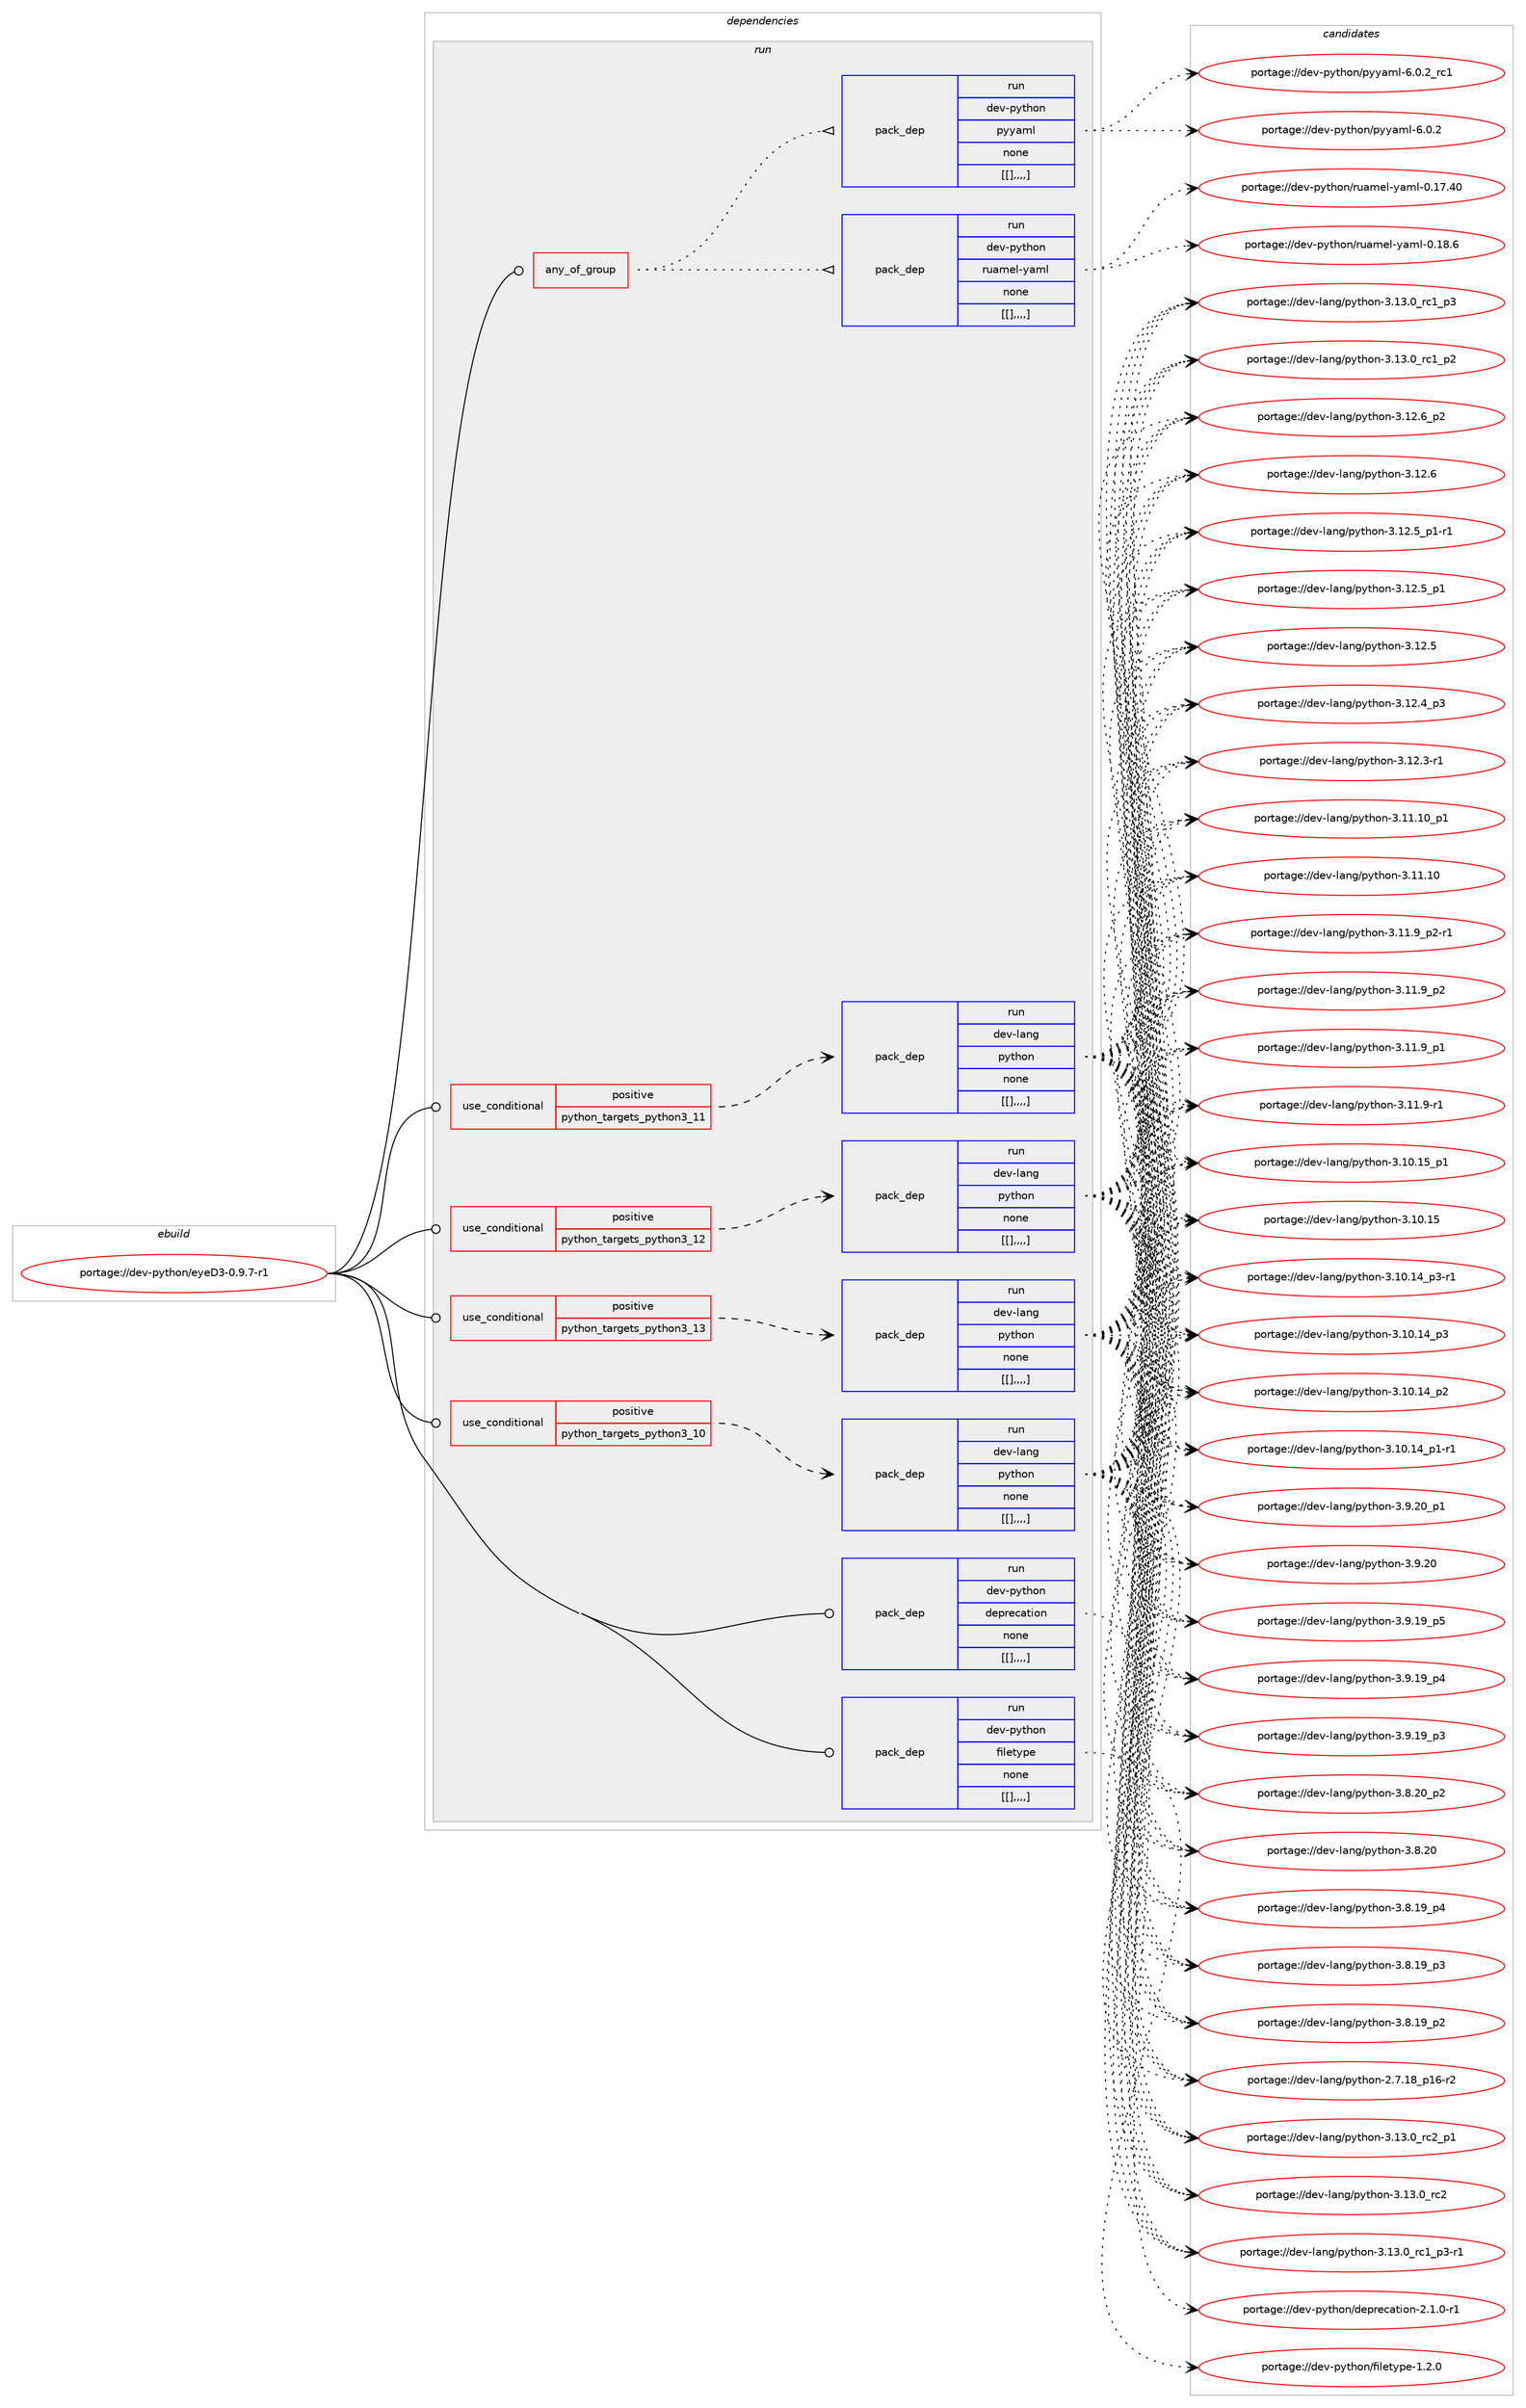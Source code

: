 digraph prolog {

# *************
# Graph options
# *************

newrank=true;
concentrate=true;
compound=true;
graph [rankdir=LR,fontname=Helvetica,fontsize=10,ranksep=1.5];#, ranksep=2.5, nodesep=0.2];
edge  [arrowhead=vee];
node  [fontname=Helvetica,fontsize=10];

# **********
# The ebuild
# **********

subgraph cluster_leftcol {
color=gray;
label=<<i>ebuild</i>>;
id [label="portage://dev-python/eyeD3-0.9.7-r1", color=red, width=4, href="../dev-python/eyeD3-0.9.7-r1.svg"];
}

# ****************
# The dependencies
# ****************

subgraph cluster_midcol {
color=gray;
label=<<i>dependencies</i>>;
subgraph cluster_compile {
fillcolor="#eeeeee";
style=filled;
label=<<i>compile</i>>;
}
subgraph cluster_compileandrun {
fillcolor="#eeeeee";
style=filled;
label=<<i>compile and run</i>>;
}
subgraph cluster_run {
fillcolor="#eeeeee";
style=filled;
label=<<i>run</i>>;
subgraph any1063 {
dependency147787 [label=<<TABLE BORDER="0" CELLBORDER="1" CELLSPACING="0" CELLPADDING="4"><TR><TD CELLPADDING="10">any_of_group</TD></TR></TABLE>>, shape=none, color=red];subgraph pack112771 {
dependency147788 [label=<<TABLE BORDER="0" CELLBORDER="1" CELLSPACING="0" CELLPADDING="4" WIDTH="220"><TR><TD ROWSPAN="6" CELLPADDING="30">pack_dep</TD></TR><TR><TD WIDTH="110">run</TD></TR><TR><TD>dev-python</TD></TR><TR><TD>ruamel-yaml</TD></TR><TR><TD>none</TD></TR><TR><TD>[[],,,,]</TD></TR></TABLE>>, shape=none, color=blue];
}
dependency147787:e -> dependency147788:w [weight=20,style="dotted",arrowhead="oinv"];
subgraph pack112772 {
dependency147789 [label=<<TABLE BORDER="0" CELLBORDER="1" CELLSPACING="0" CELLPADDING="4" WIDTH="220"><TR><TD ROWSPAN="6" CELLPADDING="30">pack_dep</TD></TR><TR><TD WIDTH="110">run</TD></TR><TR><TD>dev-python</TD></TR><TR><TD>pyyaml</TD></TR><TR><TD>none</TD></TR><TR><TD>[[],,,,]</TD></TR></TABLE>>, shape=none, color=blue];
}
dependency147787:e -> dependency147789:w [weight=20,style="dotted",arrowhead="oinv"];
}
id:e -> dependency147787:w [weight=20,style="solid",arrowhead="odot"];
subgraph cond33803 {
dependency147790 [label=<<TABLE BORDER="0" CELLBORDER="1" CELLSPACING="0" CELLPADDING="4"><TR><TD ROWSPAN="3" CELLPADDING="10">use_conditional</TD></TR><TR><TD>positive</TD></TR><TR><TD>python_targets_python3_10</TD></TR></TABLE>>, shape=none, color=red];
subgraph pack112773 {
dependency147791 [label=<<TABLE BORDER="0" CELLBORDER="1" CELLSPACING="0" CELLPADDING="4" WIDTH="220"><TR><TD ROWSPAN="6" CELLPADDING="30">pack_dep</TD></TR><TR><TD WIDTH="110">run</TD></TR><TR><TD>dev-lang</TD></TR><TR><TD>python</TD></TR><TR><TD>none</TD></TR><TR><TD>[[],,,,]</TD></TR></TABLE>>, shape=none, color=blue];
}
dependency147790:e -> dependency147791:w [weight=20,style="dashed",arrowhead="vee"];
}
id:e -> dependency147790:w [weight=20,style="solid",arrowhead="odot"];
subgraph cond33804 {
dependency147792 [label=<<TABLE BORDER="0" CELLBORDER="1" CELLSPACING="0" CELLPADDING="4"><TR><TD ROWSPAN="3" CELLPADDING="10">use_conditional</TD></TR><TR><TD>positive</TD></TR><TR><TD>python_targets_python3_11</TD></TR></TABLE>>, shape=none, color=red];
subgraph pack112774 {
dependency147793 [label=<<TABLE BORDER="0" CELLBORDER="1" CELLSPACING="0" CELLPADDING="4" WIDTH="220"><TR><TD ROWSPAN="6" CELLPADDING="30">pack_dep</TD></TR><TR><TD WIDTH="110">run</TD></TR><TR><TD>dev-lang</TD></TR><TR><TD>python</TD></TR><TR><TD>none</TD></TR><TR><TD>[[],,,,]</TD></TR></TABLE>>, shape=none, color=blue];
}
dependency147792:e -> dependency147793:w [weight=20,style="dashed",arrowhead="vee"];
}
id:e -> dependency147792:w [weight=20,style="solid",arrowhead="odot"];
subgraph cond33805 {
dependency147794 [label=<<TABLE BORDER="0" CELLBORDER="1" CELLSPACING="0" CELLPADDING="4"><TR><TD ROWSPAN="3" CELLPADDING="10">use_conditional</TD></TR><TR><TD>positive</TD></TR><TR><TD>python_targets_python3_12</TD></TR></TABLE>>, shape=none, color=red];
subgraph pack112775 {
dependency147795 [label=<<TABLE BORDER="0" CELLBORDER="1" CELLSPACING="0" CELLPADDING="4" WIDTH="220"><TR><TD ROWSPAN="6" CELLPADDING="30">pack_dep</TD></TR><TR><TD WIDTH="110">run</TD></TR><TR><TD>dev-lang</TD></TR><TR><TD>python</TD></TR><TR><TD>none</TD></TR><TR><TD>[[],,,,]</TD></TR></TABLE>>, shape=none, color=blue];
}
dependency147794:e -> dependency147795:w [weight=20,style="dashed",arrowhead="vee"];
}
id:e -> dependency147794:w [weight=20,style="solid",arrowhead="odot"];
subgraph cond33806 {
dependency147796 [label=<<TABLE BORDER="0" CELLBORDER="1" CELLSPACING="0" CELLPADDING="4"><TR><TD ROWSPAN="3" CELLPADDING="10">use_conditional</TD></TR><TR><TD>positive</TD></TR><TR><TD>python_targets_python3_13</TD></TR></TABLE>>, shape=none, color=red];
subgraph pack112776 {
dependency147797 [label=<<TABLE BORDER="0" CELLBORDER="1" CELLSPACING="0" CELLPADDING="4" WIDTH="220"><TR><TD ROWSPAN="6" CELLPADDING="30">pack_dep</TD></TR><TR><TD WIDTH="110">run</TD></TR><TR><TD>dev-lang</TD></TR><TR><TD>python</TD></TR><TR><TD>none</TD></TR><TR><TD>[[],,,,]</TD></TR></TABLE>>, shape=none, color=blue];
}
dependency147796:e -> dependency147797:w [weight=20,style="dashed",arrowhead="vee"];
}
id:e -> dependency147796:w [weight=20,style="solid",arrowhead="odot"];
subgraph pack112777 {
dependency147798 [label=<<TABLE BORDER="0" CELLBORDER="1" CELLSPACING="0" CELLPADDING="4" WIDTH="220"><TR><TD ROWSPAN="6" CELLPADDING="30">pack_dep</TD></TR><TR><TD WIDTH="110">run</TD></TR><TR><TD>dev-python</TD></TR><TR><TD>deprecation</TD></TR><TR><TD>none</TD></TR><TR><TD>[[],,,,]</TD></TR></TABLE>>, shape=none, color=blue];
}
id:e -> dependency147798:w [weight=20,style="solid",arrowhead="odot"];
subgraph pack112778 {
dependency147799 [label=<<TABLE BORDER="0" CELLBORDER="1" CELLSPACING="0" CELLPADDING="4" WIDTH="220"><TR><TD ROWSPAN="6" CELLPADDING="30">pack_dep</TD></TR><TR><TD WIDTH="110">run</TD></TR><TR><TD>dev-python</TD></TR><TR><TD>filetype</TD></TR><TR><TD>none</TD></TR><TR><TD>[[],,,,]</TD></TR></TABLE>>, shape=none, color=blue];
}
id:e -> dependency147799:w [weight=20,style="solid",arrowhead="odot"];
}
}

# **************
# The candidates
# **************

subgraph cluster_choices {
rank=same;
color=gray;
label=<<i>candidates</i>>;

subgraph choice112771 {
color=black;
nodesep=1;
choice100101118451121211161041111104711411797109101108451219710910845484649564654 [label="portage://dev-python/ruamel-yaml-0.18.6", color=red, width=4,href="../dev-python/ruamel-yaml-0.18.6.svg"];
choice10010111845112121116104111110471141179710910110845121971091084548464955465248 [label="portage://dev-python/ruamel-yaml-0.17.40", color=red, width=4,href="../dev-python/ruamel-yaml-0.17.40.svg"];
dependency147788:e -> choice100101118451121211161041111104711411797109101108451219710910845484649564654:w [style=dotted,weight="100"];
dependency147788:e -> choice10010111845112121116104111110471141179710910110845121971091084548464955465248:w [style=dotted,weight="100"];
}
subgraph choice112772 {
color=black;
nodesep=1;
choice100101118451121211161041111104711212112197109108455446484650951149949 [label="portage://dev-python/pyyaml-6.0.2_rc1", color=red, width=4,href="../dev-python/pyyaml-6.0.2_rc1.svg"];
choice100101118451121211161041111104711212112197109108455446484650 [label="portage://dev-python/pyyaml-6.0.2", color=red, width=4,href="../dev-python/pyyaml-6.0.2.svg"];
dependency147789:e -> choice100101118451121211161041111104711212112197109108455446484650951149949:w [style=dotted,weight="100"];
dependency147789:e -> choice100101118451121211161041111104711212112197109108455446484650:w [style=dotted,weight="100"];
}
subgraph choice112773 {
color=black;
nodesep=1;
choice100101118451089711010347112121116104111110455146495146489511499509511249 [label="portage://dev-lang/python-3.13.0_rc2_p1", color=red, width=4,href="../dev-lang/python-3.13.0_rc2_p1.svg"];
choice10010111845108971101034711212111610411111045514649514648951149950 [label="portage://dev-lang/python-3.13.0_rc2", color=red, width=4,href="../dev-lang/python-3.13.0_rc2.svg"];
choice1001011184510897110103471121211161041111104551464951464895114994995112514511449 [label="portage://dev-lang/python-3.13.0_rc1_p3-r1", color=red, width=4,href="../dev-lang/python-3.13.0_rc1_p3-r1.svg"];
choice100101118451089711010347112121116104111110455146495146489511499499511251 [label="portage://dev-lang/python-3.13.0_rc1_p3", color=red, width=4,href="../dev-lang/python-3.13.0_rc1_p3.svg"];
choice100101118451089711010347112121116104111110455146495146489511499499511250 [label="portage://dev-lang/python-3.13.0_rc1_p2", color=red, width=4,href="../dev-lang/python-3.13.0_rc1_p2.svg"];
choice100101118451089711010347112121116104111110455146495046549511250 [label="portage://dev-lang/python-3.12.6_p2", color=red, width=4,href="../dev-lang/python-3.12.6_p2.svg"];
choice10010111845108971101034711212111610411111045514649504654 [label="portage://dev-lang/python-3.12.6", color=red, width=4,href="../dev-lang/python-3.12.6.svg"];
choice1001011184510897110103471121211161041111104551464950465395112494511449 [label="portage://dev-lang/python-3.12.5_p1-r1", color=red, width=4,href="../dev-lang/python-3.12.5_p1-r1.svg"];
choice100101118451089711010347112121116104111110455146495046539511249 [label="portage://dev-lang/python-3.12.5_p1", color=red, width=4,href="../dev-lang/python-3.12.5_p1.svg"];
choice10010111845108971101034711212111610411111045514649504653 [label="portage://dev-lang/python-3.12.5", color=red, width=4,href="../dev-lang/python-3.12.5.svg"];
choice100101118451089711010347112121116104111110455146495046529511251 [label="portage://dev-lang/python-3.12.4_p3", color=red, width=4,href="../dev-lang/python-3.12.4_p3.svg"];
choice100101118451089711010347112121116104111110455146495046514511449 [label="portage://dev-lang/python-3.12.3-r1", color=red, width=4,href="../dev-lang/python-3.12.3-r1.svg"];
choice10010111845108971101034711212111610411111045514649494649489511249 [label="portage://dev-lang/python-3.11.10_p1", color=red, width=4,href="../dev-lang/python-3.11.10_p1.svg"];
choice1001011184510897110103471121211161041111104551464949464948 [label="portage://dev-lang/python-3.11.10", color=red, width=4,href="../dev-lang/python-3.11.10.svg"];
choice1001011184510897110103471121211161041111104551464949465795112504511449 [label="portage://dev-lang/python-3.11.9_p2-r1", color=red, width=4,href="../dev-lang/python-3.11.9_p2-r1.svg"];
choice100101118451089711010347112121116104111110455146494946579511250 [label="portage://dev-lang/python-3.11.9_p2", color=red, width=4,href="../dev-lang/python-3.11.9_p2.svg"];
choice100101118451089711010347112121116104111110455146494946579511249 [label="portage://dev-lang/python-3.11.9_p1", color=red, width=4,href="../dev-lang/python-3.11.9_p1.svg"];
choice100101118451089711010347112121116104111110455146494946574511449 [label="portage://dev-lang/python-3.11.9-r1", color=red, width=4,href="../dev-lang/python-3.11.9-r1.svg"];
choice10010111845108971101034711212111610411111045514649484649539511249 [label="portage://dev-lang/python-3.10.15_p1", color=red, width=4,href="../dev-lang/python-3.10.15_p1.svg"];
choice1001011184510897110103471121211161041111104551464948464953 [label="portage://dev-lang/python-3.10.15", color=red, width=4,href="../dev-lang/python-3.10.15.svg"];
choice100101118451089711010347112121116104111110455146494846495295112514511449 [label="portage://dev-lang/python-3.10.14_p3-r1", color=red, width=4,href="../dev-lang/python-3.10.14_p3-r1.svg"];
choice10010111845108971101034711212111610411111045514649484649529511251 [label="portage://dev-lang/python-3.10.14_p3", color=red, width=4,href="../dev-lang/python-3.10.14_p3.svg"];
choice10010111845108971101034711212111610411111045514649484649529511250 [label="portage://dev-lang/python-3.10.14_p2", color=red, width=4,href="../dev-lang/python-3.10.14_p2.svg"];
choice100101118451089711010347112121116104111110455146494846495295112494511449 [label="portage://dev-lang/python-3.10.14_p1-r1", color=red, width=4,href="../dev-lang/python-3.10.14_p1-r1.svg"];
choice100101118451089711010347112121116104111110455146574650489511249 [label="portage://dev-lang/python-3.9.20_p1", color=red, width=4,href="../dev-lang/python-3.9.20_p1.svg"];
choice10010111845108971101034711212111610411111045514657465048 [label="portage://dev-lang/python-3.9.20", color=red, width=4,href="../dev-lang/python-3.9.20.svg"];
choice100101118451089711010347112121116104111110455146574649579511253 [label="portage://dev-lang/python-3.9.19_p5", color=red, width=4,href="../dev-lang/python-3.9.19_p5.svg"];
choice100101118451089711010347112121116104111110455146574649579511252 [label="portage://dev-lang/python-3.9.19_p4", color=red, width=4,href="../dev-lang/python-3.9.19_p4.svg"];
choice100101118451089711010347112121116104111110455146574649579511251 [label="portage://dev-lang/python-3.9.19_p3", color=red, width=4,href="../dev-lang/python-3.9.19_p3.svg"];
choice100101118451089711010347112121116104111110455146564650489511250 [label="portage://dev-lang/python-3.8.20_p2", color=red, width=4,href="../dev-lang/python-3.8.20_p2.svg"];
choice10010111845108971101034711212111610411111045514656465048 [label="portage://dev-lang/python-3.8.20", color=red, width=4,href="../dev-lang/python-3.8.20.svg"];
choice100101118451089711010347112121116104111110455146564649579511252 [label="portage://dev-lang/python-3.8.19_p4", color=red, width=4,href="../dev-lang/python-3.8.19_p4.svg"];
choice100101118451089711010347112121116104111110455146564649579511251 [label="portage://dev-lang/python-3.8.19_p3", color=red, width=4,href="../dev-lang/python-3.8.19_p3.svg"];
choice100101118451089711010347112121116104111110455146564649579511250 [label="portage://dev-lang/python-3.8.19_p2", color=red, width=4,href="../dev-lang/python-3.8.19_p2.svg"];
choice100101118451089711010347112121116104111110455046554649569511249544511450 [label="portage://dev-lang/python-2.7.18_p16-r2", color=red, width=4,href="../dev-lang/python-2.7.18_p16-r2.svg"];
dependency147791:e -> choice100101118451089711010347112121116104111110455146495146489511499509511249:w [style=dotted,weight="100"];
dependency147791:e -> choice10010111845108971101034711212111610411111045514649514648951149950:w [style=dotted,weight="100"];
dependency147791:e -> choice1001011184510897110103471121211161041111104551464951464895114994995112514511449:w [style=dotted,weight="100"];
dependency147791:e -> choice100101118451089711010347112121116104111110455146495146489511499499511251:w [style=dotted,weight="100"];
dependency147791:e -> choice100101118451089711010347112121116104111110455146495146489511499499511250:w [style=dotted,weight="100"];
dependency147791:e -> choice100101118451089711010347112121116104111110455146495046549511250:w [style=dotted,weight="100"];
dependency147791:e -> choice10010111845108971101034711212111610411111045514649504654:w [style=dotted,weight="100"];
dependency147791:e -> choice1001011184510897110103471121211161041111104551464950465395112494511449:w [style=dotted,weight="100"];
dependency147791:e -> choice100101118451089711010347112121116104111110455146495046539511249:w [style=dotted,weight="100"];
dependency147791:e -> choice10010111845108971101034711212111610411111045514649504653:w [style=dotted,weight="100"];
dependency147791:e -> choice100101118451089711010347112121116104111110455146495046529511251:w [style=dotted,weight="100"];
dependency147791:e -> choice100101118451089711010347112121116104111110455146495046514511449:w [style=dotted,weight="100"];
dependency147791:e -> choice10010111845108971101034711212111610411111045514649494649489511249:w [style=dotted,weight="100"];
dependency147791:e -> choice1001011184510897110103471121211161041111104551464949464948:w [style=dotted,weight="100"];
dependency147791:e -> choice1001011184510897110103471121211161041111104551464949465795112504511449:w [style=dotted,weight="100"];
dependency147791:e -> choice100101118451089711010347112121116104111110455146494946579511250:w [style=dotted,weight="100"];
dependency147791:e -> choice100101118451089711010347112121116104111110455146494946579511249:w [style=dotted,weight="100"];
dependency147791:e -> choice100101118451089711010347112121116104111110455146494946574511449:w [style=dotted,weight="100"];
dependency147791:e -> choice10010111845108971101034711212111610411111045514649484649539511249:w [style=dotted,weight="100"];
dependency147791:e -> choice1001011184510897110103471121211161041111104551464948464953:w [style=dotted,weight="100"];
dependency147791:e -> choice100101118451089711010347112121116104111110455146494846495295112514511449:w [style=dotted,weight="100"];
dependency147791:e -> choice10010111845108971101034711212111610411111045514649484649529511251:w [style=dotted,weight="100"];
dependency147791:e -> choice10010111845108971101034711212111610411111045514649484649529511250:w [style=dotted,weight="100"];
dependency147791:e -> choice100101118451089711010347112121116104111110455146494846495295112494511449:w [style=dotted,weight="100"];
dependency147791:e -> choice100101118451089711010347112121116104111110455146574650489511249:w [style=dotted,weight="100"];
dependency147791:e -> choice10010111845108971101034711212111610411111045514657465048:w [style=dotted,weight="100"];
dependency147791:e -> choice100101118451089711010347112121116104111110455146574649579511253:w [style=dotted,weight="100"];
dependency147791:e -> choice100101118451089711010347112121116104111110455146574649579511252:w [style=dotted,weight="100"];
dependency147791:e -> choice100101118451089711010347112121116104111110455146574649579511251:w [style=dotted,weight="100"];
dependency147791:e -> choice100101118451089711010347112121116104111110455146564650489511250:w [style=dotted,weight="100"];
dependency147791:e -> choice10010111845108971101034711212111610411111045514656465048:w [style=dotted,weight="100"];
dependency147791:e -> choice100101118451089711010347112121116104111110455146564649579511252:w [style=dotted,weight="100"];
dependency147791:e -> choice100101118451089711010347112121116104111110455146564649579511251:w [style=dotted,weight="100"];
dependency147791:e -> choice100101118451089711010347112121116104111110455146564649579511250:w [style=dotted,weight="100"];
dependency147791:e -> choice100101118451089711010347112121116104111110455046554649569511249544511450:w [style=dotted,weight="100"];
}
subgraph choice112774 {
color=black;
nodesep=1;
choice100101118451089711010347112121116104111110455146495146489511499509511249 [label="portage://dev-lang/python-3.13.0_rc2_p1", color=red, width=4,href="../dev-lang/python-3.13.0_rc2_p1.svg"];
choice10010111845108971101034711212111610411111045514649514648951149950 [label="portage://dev-lang/python-3.13.0_rc2", color=red, width=4,href="../dev-lang/python-3.13.0_rc2.svg"];
choice1001011184510897110103471121211161041111104551464951464895114994995112514511449 [label="portage://dev-lang/python-3.13.0_rc1_p3-r1", color=red, width=4,href="../dev-lang/python-3.13.0_rc1_p3-r1.svg"];
choice100101118451089711010347112121116104111110455146495146489511499499511251 [label="portage://dev-lang/python-3.13.0_rc1_p3", color=red, width=4,href="../dev-lang/python-3.13.0_rc1_p3.svg"];
choice100101118451089711010347112121116104111110455146495146489511499499511250 [label="portage://dev-lang/python-3.13.0_rc1_p2", color=red, width=4,href="../dev-lang/python-3.13.0_rc1_p2.svg"];
choice100101118451089711010347112121116104111110455146495046549511250 [label="portage://dev-lang/python-3.12.6_p2", color=red, width=4,href="../dev-lang/python-3.12.6_p2.svg"];
choice10010111845108971101034711212111610411111045514649504654 [label="portage://dev-lang/python-3.12.6", color=red, width=4,href="../dev-lang/python-3.12.6.svg"];
choice1001011184510897110103471121211161041111104551464950465395112494511449 [label="portage://dev-lang/python-3.12.5_p1-r1", color=red, width=4,href="../dev-lang/python-3.12.5_p1-r1.svg"];
choice100101118451089711010347112121116104111110455146495046539511249 [label="portage://dev-lang/python-3.12.5_p1", color=red, width=4,href="../dev-lang/python-3.12.5_p1.svg"];
choice10010111845108971101034711212111610411111045514649504653 [label="portage://dev-lang/python-3.12.5", color=red, width=4,href="../dev-lang/python-3.12.5.svg"];
choice100101118451089711010347112121116104111110455146495046529511251 [label="portage://dev-lang/python-3.12.4_p3", color=red, width=4,href="../dev-lang/python-3.12.4_p3.svg"];
choice100101118451089711010347112121116104111110455146495046514511449 [label="portage://dev-lang/python-3.12.3-r1", color=red, width=4,href="../dev-lang/python-3.12.3-r1.svg"];
choice10010111845108971101034711212111610411111045514649494649489511249 [label="portage://dev-lang/python-3.11.10_p1", color=red, width=4,href="../dev-lang/python-3.11.10_p1.svg"];
choice1001011184510897110103471121211161041111104551464949464948 [label="portage://dev-lang/python-3.11.10", color=red, width=4,href="../dev-lang/python-3.11.10.svg"];
choice1001011184510897110103471121211161041111104551464949465795112504511449 [label="portage://dev-lang/python-3.11.9_p2-r1", color=red, width=4,href="../dev-lang/python-3.11.9_p2-r1.svg"];
choice100101118451089711010347112121116104111110455146494946579511250 [label="portage://dev-lang/python-3.11.9_p2", color=red, width=4,href="../dev-lang/python-3.11.9_p2.svg"];
choice100101118451089711010347112121116104111110455146494946579511249 [label="portage://dev-lang/python-3.11.9_p1", color=red, width=4,href="../dev-lang/python-3.11.9_p1.svg"];
choice100101118451089711010347112121116104111110455146494946574511449 [label="portage://dev-lang/python-3.11.9-r1", color=red, width=4,href="../dev-lang/python-3.11.9-r1.svg"];
choice10010111845108971101034711212111610411111045514649484649539511249 [label="portage://dev-lang/python-3.10.15_p1", color=red, width=4,href="../dev-lang/python-3.10.15_p1.svg"];
choice1001011184510897110103471121211161041111104551464948464953 [label="portage://dev-lang/python-3.10.15", color=red, width=4,href="../dev-lang/python-3.10.15.svg"];
choice100101118451089711010347112121116104111110455146494846495295112514511449 [label="portage://dev-lang/python-3.10.14_p3-r1", color=red, width=4,href="../dev-lang/python-3.10.14_p3-r1.svg"];
choice10010111845108971101034711212111610411111045514649484649529511251 [label="portage://dev-lang/python-3.10.14_p3", color=red, width=4,href="../dev-lang/python-3.10.14_p3.svg"];
choice10010111845108971101034711212111610411111045514649484649529511250 [label="portage://dev-lang/python-3.10.14_p2", color=red, width=4,href="../dev-lang/python-3.10.14_p2.svg"];
choice100101118451089711010347112121116104111110455146494846495295112494511449 [label="portage://dev-lang/python-3.10.14_p1-r1", color=red, width=4,href="../dev-lang/python-3.10.14_p1-r1.svg"];
choice100101118451089711010347112121116104111110455146574650489511249 [label="portage://dev-lang/python-3.9.20_p1", color=red, width=4,href="../dev-lang/python-3.9.20_p1.svg"];
choice10010111845108971101034711212111610411111045514657465048 [label="portage://dev-lang/python-3.9.20", color=red, width=4,href="../dev-lang/python-3.9.20.svg"];
choice100101118451089711010347112121116104111110455146574649579511253 [label="portage://dev-lang/python-3.9.19_p5", color=red, width=4,href="../dev-lang/python-3.9.19_p5.svg"];
choice100101118451089711010347112121116104111110455146574649579511252 [label="portage://dev-lang/python-3.9.19_p4", color=red, width=4,href="../dev-lang/python-3.9.19_p4.svg"];
choice100101118451089711010347112121116104111110455146574649579511251 [label="portage://dev-lang/python-3.9.19_p3", color=red, width=4,href="../dev-lang/python-3.9.19_p3.svg"];
choice100101118451089711010347112121116104111110455146564650489511250 [label="portage://dev-lang/python-3.8.20_p2", color=red, width=4,href="../dev-lang/python-3.8.20_p2.svg"];
choice10010111845108971101034711212111610411111045514656465048 [label="portage://dev-lang/python-3.8.20", color=red, width=4,href="../dev-lang/python-3.8.20.svg"];
choice100101118451089711010347112121116104111110455146564649579511252 [label="portage://dev-lang/python-3.8.19_p4", color=red, width=4,href="../dev-lang/python-3.8.19_p4.svg"];
choice100101118451089711010347112121116104111110455146564649579511251 [label="portage://dev-lang/python-3.8.19_p3", color=red, width=4,href="../dev-lang/python-3.8.19_p3.svg"];
choice100101118451089711010347112121116104111110455146564649579511250 [label="portage://dev-lang/python-3.8.19_p2", color=red, width=4,href="../dev-lang/python-3.8.19_p2.svg"];
choice100101118451089711010347112121116104111110455046554649569511249544511450 [label="portage://dev-lang/python-2.7.18_p16-r2", color=red, width=4,href="../dev-lang/python-2.7.18_p16-r2.svg"];
dependency147793:e -> choice100101118451089711010347112121116104111110455146495146489511499509511249:w [style=dotted,weight="100"];
dependency147793:e -> choice10010111845108971101034711212111610411111045514649514648951149950:w [style=dotted,weight="100"];
dependency147793:e -> choice1001011184510897110103471121211161041111104551464951464895114994995112514511449:w [style=dotted,weight="100"];
dependency147793:e -> choice100101118451089711010347112121116104111110455146495146489511499499511251:w [style=dotted,weight="100"];
dependency147793:e -> choice100101118451089711010347112121116104111110455146495146489511499499511250:w [style=dotted,weight="100"];
dependency147793:e -> choice100101118451089711010347112121116104111110455146495046549511250:w [style=dotted,weight="100"];
dependency147793:e -> choice10010111845108971101034711212111610411111045514649504654:w [style=dotted,weight="100"];
dependency147793:e -> choice1001011184510897110103471121211161041111104551464950465395112494511449:w [style=dotted,weight="100"];
dependency147793:e -> choice100101118451089711010347112121116104111110455146495046539511249:w [style=dotted,weight="100"];
dependency147793:e -> choice10010111845108971101034711212111610411111045514649504653:w [style=dotted,weight="100"];
dependency147793:e -> choice100101118451089711010347112121116104111110455146495046529511251:w [style=dotted,weight="100"];
dependency147793:e -> choice100101118451089711010347112121116104111110455146495046514511449:w [style=dotted,weight="100"];
dependency147793:e -> choice10010111845108971101034711212111610411111045514649494649489511249:w [style=dotted,weight="100"];
dependency147793:e -> choice1001011184510897110103471121211161041111104551464949464948:w [style=dotted,weight="100"];
dependency147793:e -> choice1001011184510897110103471121211161041111104551464949465795112504511449:w [style=dotted,weight="100"];
dependency147793:e -> choice100101118451089711010347112121116104111110455146494946579511250:w [style=dotted,weight="100"];
dependency147793:e -> choice100101118451089711010347112121116104111110455146494946579511249:w [style=dotted,weight="100"];
dependency147793:e -> choice100101118451089711010347112121116104111110455146494946574511449:w [style=dotted,weight="100"];
dependency147793:e -> choice10010111845108971101034711212111610411111045514649484649539511249:w [style=dotted,weight="100"];
dependency147793:e -> choice1001011184510897110103471121211161041111104551464948464953:w [style=dotted,weight="100"];
dependency147793:e -> choice100101118451089711010347112121116104111110455146494846495295112514511449:w [style=dotted,weight="100"];
dependency147793:e -> choice10010111845108971101034711212111610411111045514649484649529511251:w [style=dotted,weight="100"];
dependency147793:e -> choice10010111845108971101034711212111610411111045514649484649529511250:w [style=dotted,weight="100"];
dependency147793:e -> choice100101118451089711010347112121116104111110455146494846495295112494511449:w [style=dotted,weight="100"];
dependency147793:e -> choice100101118451089711010347112121116104111110455146574650489511249:w [style=dotted,weight="100"];
dependency147793:e -> choice10010111845108971101034711212111610411111045514657465048:w [style=dotted,weight="100"];
dependency147793:e -> choice100101118451089711010347112121116104111110455146574649579511253:w [style=dotted,weight="100"];
dependency147793:e -> choice100101118451089711010347112121116104111110455146574649579511252:w [style=dotted,weight="100"];
dependency147793:e -> choice100101118451089711010347112121116104111110455146574649579511251:w [style=dotted,weight="100"];
dependency147793:e -> choice100101118451089711010347112121116104111110455146564650489511250:w [style=dotted,weight="100"];
dependency147793:e -> choice10010111845108971101034711212111610411111045514656465048:w [style=dotted,weight="100"];
dependency147793:e -> choice100101118451089711010347112121116104111110455146564649579511252:w [style=dotted,weight="100"];
dependency147793:e -> choice100101118451089711010347112121116104111110455146564649579511251:w [style=dotted,weight="100"];
dependency147793:e -> choice100101118451089711010347112121116104111110455146564649579511250:w [style=dotted,weight="100"];
dependency147793:e -> choice100101118451089711010347112121116104111110455046554649569511249544511450:w [style=dotted,weight="100"];
}
subgraph choice112775 {
color=black;
nodesep=1;
choice100101118451089711010347112121116104111110455146495146489511499509511249 [label="portage://dev-lang/python-3.13.0_rc2_p1", color=red, width=4,href="../dev-lang/python-3.13.0_rc2_p1.svg"];
choice10010111845108971101034711212111610411111045514649514648951149950 [label="portage://dev-lang/python-3.13.0_rc2", color=red, width=4,href="../dev-lang/python-3.13.0_rc2.svg"];
choice1001011184510897110103471121211161041111104551464951464895114994995112514511449 [label="portage://dev-lang/python-3.13.0_rc1_p3-r1", color=red, width=4,href="../dev-lang/python-3.13.0_rc1_p3-r1.svg"];
choice100101118451089711010347112121116104111110455146495146489511499499511251 [label="portage://dev-lang/python-3.13.0_rc1_p3", color=red, width=4,href="../dev-lang/python-3.13.0_rc1_p3.svg"];
choice100101118451089711010347112121116104111110455146495146489511499499511250 [label="portage://dev-lang/python-3.13.0_rc1_p2", color=red, width=4,href="../dev-lang/python-3.13.0_rc1_p2.svg"];
choice100101118451089711010347112121116104111110455146495046549511250 [label="portage://dev-lang/python-3.12.6_p2", color=red, width=4,href="../dev-lang/python-3.12.6_p2.svg"];
choice10010111845108971101034711212111610411111045514649504654 [label="portage://dev-lang/python-3.12.6", color=red, width=4,href="../dev-lang/python-3.12.6.svg"];
choice1001011184510897110103471121211161041111104551464950465395112494511449 [label="portage://dev-lang/python-3.12.5_p1-r1", color=red, width=4,href="../dev-lang/python-3.12.5_p1-r1.svg"];
choice100101118451089711010347112121116104111110455146495046539511249 [label="portage://dev-lang/python-3.12.5_p1", color=red, width=4,href="../dev-lang/python-3.12.5_p1.svg"];
choice10010111845108971101034711212111610411111045514649504653 [label="portage://dev-lang/python-3.12.5", color=red, width=4,href="../dev-lang/python-3.12.5.svg"];
choice100101118451089711010347112121116104111110455146495046529511251 [label="portage://dev-lang/python-3.12.4_p3", color=red, width=4,href="../dev-lang/python-3.12.4_p3.svg"];
choice100101118451089711010347112121116104111110455146495046514511449 [label="portage://dev-lang/python-3.12.3-r1", color=red, width=4,href="../dev-lang/python-3.12.3-r1.svg"];
choice10010111845108971101034711212111610411111045514649494649489511249 [label="portage://dev-lang/python-3.11.10_p1", color=red, width=4,href="../dev-lang/python-3.11.10_p1.svg"];
choice1001011184510897110103471121211161041111104551464949464948 [label="portage://dev-lang/python-3.11.10", color=red, width=4,href="../dev-lang/python-3.11.10.svg"];
choice1001011184510897110103471121211161041111104551464949465795112504511449 [label="portage://dev-lang/python-3.11.9_p2-r1", color=red, width=4,href="../dev-lang/python-3.11.9_p2-r1.svg"];
choice100101118451089711010347112121116104111110455146494946579511250 [label="portage://dev-lang/python-3.11.9_p2", color=red, width=4,href="../dev-lang/python-3.11.9_p2.svg"];
choice100101118451089711010347112121116104111110455146494946579511249 [label="portage://dev-lang/python-3.11.9_p1", color=red, width=4,href="../dev-lang/python-3.11.9_p1.svg"];
choice100101118451089711010347112121116104111110455146494946574511449 [label="portage://dev-lang/python-3.11.9-r1", color=red, width=4,href="../dev-lang/python-3.11.9-r1.svg"];
choice10010111845108971101034711212111610411111045514649484649539511249 [label="portage://dev-lang/python-3.10.15_p1", color=red, width=4,href="../dev-lang/python-3.10.15_p1.svg"];
choice1001011184510897110103471121211161041111104551464948464953 [label="portage://dev-lang/python-3.10.15", color=red, width=4,href="../dev-lang/python-3.10.15.svg"];
choice100101118451089711010347112121116104111110455146494846495295112514511449 [label="portage://dev-lang/python-3.10.14_p3-r1", color=red, width=4,href="../dev-lang/python-3.10.14_p3-r1.svg"];
choice10010111845108971101034711212111610411111045514649484649529511251 [label="portage://dev-lang/python-3.10.14_p3", color=red, width=4,href="../dev-lang/python-3.10.14_p3.svg"];
choice10010111845108971101034711212111610411111045514649484649529511250 [label="portage://dev-lang/python-3.10.14_p2", color=red, width=4,href="../dev-lang/python-3.10.14_p2.svg"];
choice100101118451089711010347112121116104111110455146494846495295112494511449 [label="portage://dev-lang/python-3.10.14_p1-r1", color=red, width=4,href="../dev-lang/python-3.10.14_p1-r1.svg"];
choice100101118451089711010347112121116104111110455146574650489511249 [label="portage://dev-lang/python-3.9.20_p1", color=red, width=4,href="../dev-lang/python-3.9.20_p1.svg"];
choice10010111845108971101034711212111610411111045514657465048 [label="portage://dev-lang/python-3.9.20", color=red, width=4,href="../dev-lang/python-3.9.20.svg"];
choice100101118451089711010347112121116104111110455146574649579511253 [label="portage://dev-lang/python-3.9.19_p5", color=red, width=4,href="../dev-lang/python-3.9.19_p5.svg"];
choice100101118451089711010347112121116104111110455146574649579511252 [label="portage://dev-lang/python-3.9.19_p4", color=red, width=4,href="../dev-lang/python-3.9.19_p4.svg"];
choice100101118451089711010347112121116104111110455146574649579511251 [label="portage://dev-lang/python-3.9.19_p3", color=red, width=4,href="../dev-lang/python-3.9.19_p3.svg"];
choice100101118451089711010347112121116104111110455146564650489511250 [label="portage://dev-lang/python-3.8.20_p2", color=red, width=4,href="../dev-lang/python-3.8.20_p2.svg"];
choice10010111845108971101034711212111610411111045514656465048 [label="portage://dev-lang/python-3.8.20", color=red, width=4,href="../dev-lang/python-3.8.20.svg"];
choice100101118451089711010347112121116104111110455146564649579511252 [label="portage://dev-lang/python-3.8.19_p4", color=red, width=4,href="../dev-lang/python-3.8.19_p4.svg"];
choice100101118451089711010347112121116104111110455146564649579511251 [label="portage://dev-lang/python-3.8.19_p3", color=red, width=4,href="../dev-lang/python-3.8.19_p3.svg"];
choice100101118451089711010347112121116104111110455146564649579511250 [label="portage://dev-lang/python-3.8.19_p2", color=red, width=4,href="../dev-lang/python-3.8.19_p2.svg"];
choice100101118451089711010347112121116104111110455046554649569511249544511450 [label="portage://dev-lang/python-2.7.18_p16-r2", color=red, width=4,href="../dev-lang/python-2.7.18_p16-r2.svg"];
dependency147795:e -> choice100101118451089711010347112121116104111110455146495146489511499509511249:w [style=dotted,weight="100"];
dependency147795:e -> choice10010111845108971101034711212111610411111045514649514648951149950:w [style=dotted,weight="100"];
dependency147795:e -> choice1001011184510897110103471121211161041111104551464951464895114994995112514511449:w [style=dotted,weight="100"];
dependency147795:e -> choice100101118451089711010347112121116104111110455146495146489511499499511251:w [style=dotted,weight="100"];
dependency147795:e -> choice100101118451089711010347112121116104111110455146495146489511499499511250:w [style=dotted,weight="100"];
dependency147795:e -> choice100101118451089711010347112121116104111110455146495046549511250:w [style=dotted,weight="100"];
dependency147795:e -> choice10010111845108971101034711212111610411111045514649504654:w [style=dotted,weight="100"];
dependency147795:e -> choice1001011184510897110103471121211161041111104551464950465395112494511449:w [style=dotted,weight="100"];
dependency147795:e -> choice100101118451089711010347112121116104111110455146495046539511249:w [style=dotted,weight="100"];
dependency147795:e -> choice10010111845108971101034711212111610411111045514649504653:w [style=dotted,weight="100"];
dependency147795:e -> choice100101118451089711010347112121116104111110455146495046529511251:w [style=dotted,weight="100"];
dependency147795:e -> choice100101118451089711010347112121116104111110455146495046514511449:w [style=dotted,weight="100"];
dependency147795:e -> choice10010111845108971101034711212111610411111045514649494649489511249:w [style=dotted,weight="100"];
dependency147795:e -> choice1001011184510897110103471121211161041111104551464949464948:w [style=dotted,weight="100"];
dependency147795:e -> choice1001011184510897110103471121211161041111104551464949465795112504511449:w [style=dotted,weight="100"];
dependency147795:e -> choice100101118451089711010347112121116104111110455146494946579511250:w [style=dotted,weight="100"];
dependency147795:e -> choice100101118451089711010347112121116104111110455146494946579511249:w [style=dotted,weight="100"];
dependency147795:e -> choice100101118451089711010347112121116104111110455146494946574511449:w [style=dotted,weight="100"];
dependency147795:e -> choice10010111845108971101034711212111610411111045514649484649539511249:w [style=dotted,weight="100"];
dependency147795:e -> choice1001011184510897110103471121211161041111104551464948464953:w [style=dotted,weight="100"];
dependency147795:e -> choice100101118451089711010347112121116104111110455146494846495295112514511449:w [style=dotted,weight="100"];
dependency147795:e -> choice10010111845108971101034711212111610411111045514649484649529511251:w [style=dotted,weight="100"];
dependency147795:e -> choice10010111845108971101034711212111610411111045514649484649529511250:w [style=dotted,weight="100"];
dependency147795:e -> choice100101118451089711010347112121116104111110455146494846495295112494511449:w [style=dotted,weight="100"];
dependency147795:e -> choice100101118451089711010347112121116104111110455146574650489511249:w [style=dotted,weight="100"];
dependency147795:e -> choice10010111845108971101034711212111610411111045514657465048:w [style=dotted,weight="100"];
dependency147795:e -> choice100101118451089711010347112121116104111110455146574649579511253:w [style=dotted,weight="100"];
dependency147795:e -> choice100101118451089711010347112121116104111110455146574649579511252:w [style=dotted,weight="100"];
dependency147795:e -> choice100101118451089711010347112121116104111110455146574649579511251:w [style=dotted,weight="100"];
dependency147795:e -> choice100101118451089711010347112121116104111110455146564650489511250:w [style=dotted,weight="100"];
dependency147795:e -> choice10010111845108971101034711212111610411111045514656465048:w [style=dotted,weight="100"];
dependency147795:e -> choice100101118451089711010347112121116104111110455146564649579511252:w [style=dotted,weight="100"];
dependency147795:e -> choice100101118451089711010347112121116104111110455146564649579511251:w [style=dotted,weight="100"];
dependency147795:e -> choice100101118451089711010347112121116104111110455146564649579511250:w [style=dotted,weight="100"];
dependency147795:e -> choice100101118451089711010347112121116104111110455046554649569511249544511450:w [style=dotted,weight="100"];
}
subgraph choice112776 {
color=black;
nodesep=1;
choice100101118451089711010347112121116104111110455146495146489511499509511249 [label="portage://dev-lang/python-3.13.0_rc2_p1", color=red, width=4,href="../dev-lang/python-3.13.0_rc2_p1.svg"];
choice10010111845108971101034711212111610411111045514649514648951149950 [label="portage://dev-lang/python-3.13.0_rc2", color=red, width=4,href="../dev-lang/python-3.13.0_rc2.svg"];
choice1001011184510897110103471121211161041111104551464951464895114994995112514511449 [label="portage://dev-lang/python-3.13.0_rc1_p3-r1", color=red, width=4,href="../dev-lang/python-3.13.0_rc1_p3-r1.svg"];
choice100101118451089711010347112121116104111110455146495146489511499499511251 [label="portage://dev-lang/python-3.13.0_rc1_p3", color=red, width=4,href="../dev-lang/python-3.13.0_rc1_p3.svg"];
choice100101118451089711010347112121116104111110455146495146489511499499511250 [label="portage://dev-lang/python-3.13.0_rc1_p2", color=red, width=4,href="../dev-lang/python-3.13.0_rc1_p2.svg"];
choice100101118451089711010347112121116104111110455146495046549511250 [label="portage://dev-lang/python-3.12.6_p2", color=red, width=4,href="../dev-lang/python-3.12.6_p2.svg"];
choice10010111845108971101034711212111610411111045514649504654 [label="portage://dev-lang/python-3.12.6", color=red, width=4,href="../dev-lang/python-3.12.6.svg"];
choice1001011184510897110103471121211161041111104551464950465395112494511449 [label="portage://dev-lang/python-3.12.5_p1-r1", color=red, width=4,href="../dev-lang/python-3.12.5_p1-r1.svg"];
choice100101118451089711010347112121116104111110455146495046539511249 [label="portage://dev-lang/python-3.12.5_p1", color=red, width=4,href="../dev-lang/python-3.12.5_p1.svg"];
choice10010111845108971101034711212111610411111045514649504653 [label="portage://dev-lang/python-3.12.5", color=red, width=4,href="../dev-lang/python-3.12.5.svg"];
choice100101118451089711010347112121116104111110455146495046529511251 [label="portage://dev-lang/python-3.12.4_p3", color=red, width=4,href="../dev-lang/python-3.12.4_p3.svg"];
choice100101118451089711010347112121116104111110455146495046514511449 [label="portage://dev-lang/python-3.12.3-r1", color=red, width=4,href="../dev-lang/python-3.12.3-r1.svg"];
choice10010111845108971101034711212111610411111045514649494649489511249 [label="portage://dev-lang/python-3.11.10_p1", color=red, width=4,href="../dev-lang/python-3.11.10_p1.svg"];
choice1001011184510897110103471121211161041111104551464949464948 [label="portage://dev-lang/python-3.11.10", color=red, width=4,href="../dev-lang/python-3.11.10.svg"];
choice1001011184510897110103471121211161041111104551464949465795112504511449 [label="portage://dev-lang/python-3.11.9_p2-r1", color=red, width=4,href="../dev-lang/python-3.11.9_p2-r1.svg"];
choice100101118451089711010347112121116104111110455146494946579511250 [label="portage://dev-lang/python-3.11.9_p2", color=red, width=4,href="../dev-lang/python-3.11.9_p2.svg"];
choice100101118451089711010347112121116104111110455146494946579511249 [label="portage://dev-lang/python-3.11.9_p1", color=red, width=4,href="../dev-lang/python-3.11.9_p1.svg"];
choice100101118451089711010347112121116104111110455146494946574511449 [label="portage://dev-lang/python-3.11.9-r1", color=red, width=4,href="../dev-lang/python-3.11.9-r1.svg"];
choice10010111845108971101034711212111610411111045514649484649539511249 [label="portage://dev-lang/python-3.10.15_p1", color=red, width=4,href="../dev-lang/python-3.10.15_p1.svg"];
choice1001011184510897110103471121211161041111104551464948464953 [label="portage://dev-lang/python-3.10.15", color=red, width=4,href="../dev-lang/python-3.10.15.svg"];
choice100101118451089711010347112121116104111110455146494846495295112514511449 [label="portage://dev-lang/python-3.10.14_p3-r1", color=red, width=4,href="../dev-lang/python-3.10.14_p3-r1.svg"];
choice10010111845108971101034711212111610411111045514649484649529511251 [label="portage://dev-lang/python-3.10.14_p3", color=red, width=4,href="../dev-lang/python-3.10.14_p3.svg"];
choice10010111845108971101034711212111610411111045514649484649529511250 [label="portage://dev-lang/python-3.10.14_p2", color=red, width=4,href="../dev-lang/python-3.10.14_p2.svg"];
choice100101118451089711010347112121116104111110455146494846495295112494511449 [label="portage://dev-lang/python-3.10.14_p1-r1", color=red, width=4,href="../dev-lang/python-3.10.14_p1-r1.svg"];
choice100101118451089711010347112121116104111110455146574650489511249 [label="portage://dev-lang/python-3.9.20_p1", color=red, width=4,href="../dev-lang/python-3.9.20_p1.svg"];
choice10010111845108971101034711212111610411111045514657465048 [label="portage://dev-lang/python-3.9.20", color=red, width=4,href="../dev-lang/python-3.9.20.svg"];
choice100101118451089711010347112121116104111110455146574649579511253 [label="portage://dev-lang/python-3.9.19_p5", color=red, width=4,href="../dev-lang/python-3.9.19_p5.svg"];
choice100101118451089711010347112121116104111110455146574649579511252 [label="portage://dev-lang/python-3.9.19_p4", color=red, width=4,href="../dev-lang/python-3.9.19_p4.svg"];
choice100101118451089711010347112121116104111110455146574649579511251 [label="portage://dev-lang/python-3.9.19_p3", color=red, width=4,href="../dev-lang/python-3.9.19_p3.svg"];
choice100101118451089711010347112121116104111110455146564650489511250 [label="portage://dev-lang/python-3.8.20_p2", color=red, width=4,href="../dev-lang/python-3.8.20_p2.svg"];
choice10010111845108971101034711212111610411111045514656465048 [label="portage://dev-lang/python-3.8.20", color=red, width=4,href="../dev-lang/python-3.8.20.svg"];
choice100101118451089711010347112121116104111110455146564649579511252 [label="portage://dev-lang/python-3.8.19_p4", color=red, width=4,href="../dev-lang/python-3.8.19_p4.svg"];
choice100101118451089711010347112121116104111110455146564649579511251 [label="portage://dev-lang/python-3.8.19_p3", color=red, width=4,href="../dev-lang/python-3.8.19_p3.svg"];
choice100101118451089711010347112121116104111110455146564649579511250 [label="portage://dev-lang/python-3.8.19_p2", color=red, width=4,href="../dev-lang/python-3.8.19_p2.svg"];
choice100101118451089711010347112121116104111110455046554649569511249544511450 [label="portage://dev-lang/python-2.7.18_p16-r2", color=red, width=4,href="../dev-lang/python-2.7.18_p16-r2.svg"];
dependency147797:e -> choice100101118451089711010347112121116104111110455146495146489511499509511249:w [style=dotted,weight="100"];
dependency147797:e -> choice10010111845108971101034711212111610411111045514649514648951149950:w [style=dotted,weight="100"];
dependency147797:e -> choice1001011184510897110103471121211161041111104551464951464895114994995112514511449:w [style=dotted,weight="100"];
dependency147797:e -> choice100101118451089711010347112121116104111110455146495146489511499499511251:w [style=dotted,weight="100"];
dependency147797:e -> choice100101118451089711010347112121116104111110455146495146489511499499511250:w [style=dotted,weight="100"];
dependency147797:e -> choice100101118451089711010347112121116104111110455146495046549511250:w [style=dotted,weight="100"];
dependency147797:e -> choice10010111845108971101034711212111610411111045514649504654:w [style=dotted,weight="100"];
dependency147797:e -> choice1001011184510897110103471121211161041111104551464950465395112494511449:w [style=dotted,weight="100"];
dependency147797:e -> choice100101118451089711010347112121116104111110455146495046539511249:w [style=dotted,weight="100"];
dependency147797:e -> choice10010111845108971101034711212111610411111045514649504653:w [style=dotted,weight="100"];
dependency147797:e -> choice100101118451089711010347112121116104111110455146495046529511251:w [style=dotted,weight="100"];
dependency147797:e -> choice100101118451089711010347112121116104111110455146495046514511449:w [style=dotted,weight="100"];
dependency147797:e -> choice10010111845108971101034711212111610411111045514649494649489511249:w [style=dotted,weight="100"];
dependency147797:e -> choice1001011184510897110103471121211161041111104551464949464948:w [style=dotted,weight="100"];
dependency147797:e -> choice1001011184510897110103471121211161041111104551464949465795112504511449:w [style=dotted,weight="100"];
dependency147797:e -> choice100101118451089711010347112121116104111110455146494946579511250:w [style=dotted,weight="100"];
dependency147797:e -> choice100101118451089711010347112121116104111110455146494946579511249:w [style=dotted,weight="100"];
dependency147797:e -> choice100101118451089711010347112121116104111110455146494946574511449:w [style=dotted,weight="100"];
dependency147797:e -> choice10010111845108971101034711212111610411111045514649484649539511249:w [style=dotted,weight="100"];
dependency147797:e -> choice1001011184510897110103471121211161041111104551464948464953:w [style=dotted,weight="100"];
dependency147797:e -> choice100101118451089711010347112121116104111110455146494846495295112514511449:w [style=dotted,weight="100"];
dependency147797:e -> choice10010111845108971101034711212111610411111045514649484649529511251:w [style=dotted,weight="100"];
dependency147797:e -> choice10010111845108971101034711212111610411111045514649484649529511250:w [style=dotted,weight="100"];
dependency147797:e -> choice100101118451089711010347112121116104111110455146494846495295112494511449:w [style=dotted,weight="100"];
dependency147797:e -> choice100101118451089711010347112121116104111110455146574650489511249:w [style=dotted,weight="100"];
dependency147797:e -> choice10010111845108971101034711212111610411111045514657465048:w [style=dotted,weight="100"];
dependency147797:e -> choice100101118451089711010347112121116104111110455146574649579511253:w [style=dotted,weight="100"];
dependency147797:e -> choice100101118451089711010347112121116104111110455146574649579511252:w [style=dotted,weight="100"];
dependency147797:e -> choice100101118451089711010347112121116104111110455146574649579511251:w [style=dotted,weight="100"];
dependency147797:e -> choice100101118451089711010347112121116104111110455146564650489511250:w [style=dotted,weight="100"];
dependency147797:e -> choice10010111845108971101034711212111610411111045514656465048:w [style=dotted,weight="100"];
dependency147797:e -> choice100101118451089711010347112121116104111110455146564649579511252:w [style=dotted,weight="100"];
dependency147797:e -> choice100101118451089711010347112121116104111110455146564649579511251:w [style=dotted,weight="100"];
dependency147797:e -> choice100101118451089711010347112121116104111110455146564649579511250:w [style=dotted,weight="100"];
dependency147797:e -> choice100101118451089711010347112121116104111110455046554649569511249544511450:w [style=dotted,weight="100"];
}
subgraph choice112777 {
color=black;
nodesep=1;
choice100101118451121211161041111104710010111211410199971161051111104550464946484511449 [label="portage://dev-python/deprecation-2.1.0-r1", color=red, width=4,href="../dev-python/deprecation-2.1.0-r1.svg"];
dependency147798:e -> choice100101118451121211161041111104710010111211410199971161051111104550464946484511449:w [style=dotted,weight="100"];
}
subgraph choice112778 {
color=black;
nodesep=1;
choice1001011184511212111610411111047102105108101116121112101454946504648 [label="portage://dev-python/filetype-1.2.0", color=red, width=4,href="../dev-python/filetype-1.2.0.svg"];
dependency147799:e -> choice1001011184511212111610411111047102105108101116121112101454946504648:w [style=dotted,weight="100"];
}
}

}
